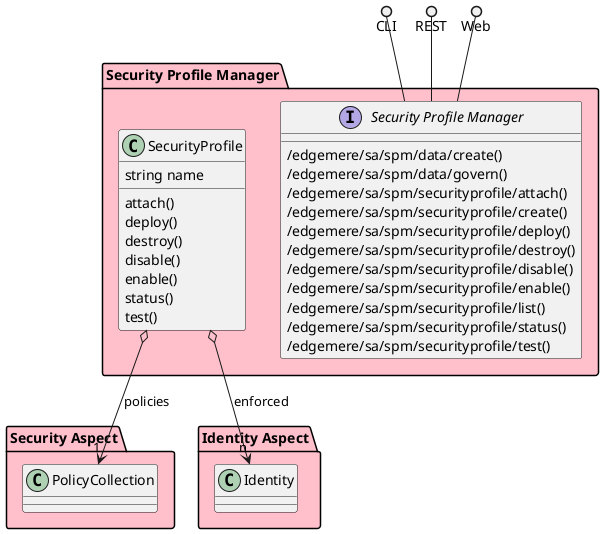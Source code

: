 @startuml


package "Security Aspect" #pink {
    
        class PolicyCollection {
        }
    }

package "Identity Aspect" #pink {
    
        class Identity {
        }
    }


package "Security Profile Manager" #pink {

    interface "Security Profile Manager" as i {
            /edgemere/sa/spm/data/create()
            /edgemere/sa/spm/data/govern()
            /edgemere/sa/spm/securityprofile/attach()
            /edgemere/sa/spm/securityprofile/create()
            /edgemere/sa/spm/securityprofile/deploy()
            /edgemere/sa/spm/securityprofile/destroy()
            /edgemere/sa/spm/securityprofile/disable()
            /edgemere/sa/spm/securityprofile/enable()
            /edgemere/sa/spm/securityprofile/list()
            /edgemere/sa/spm/securityprofile/status()
            /edgemere/sa/spm/securityprofile/test()
    
    }
}

CLI ()-- i
REST ()-- i
Web ()-- i

package "Security Profile Manager" #pink {
        class "SecurityProfile" {
                 string name
                             attach()
                     deploy()
                     destroy()
                     disable()
                     enable()
                     status()
                     test()
            }
                SecurityProfile o--> "1" PolicyCollection : policies
                        SecurityProfile o--> "n" Identity : enforced
            
    

}



@enduml
